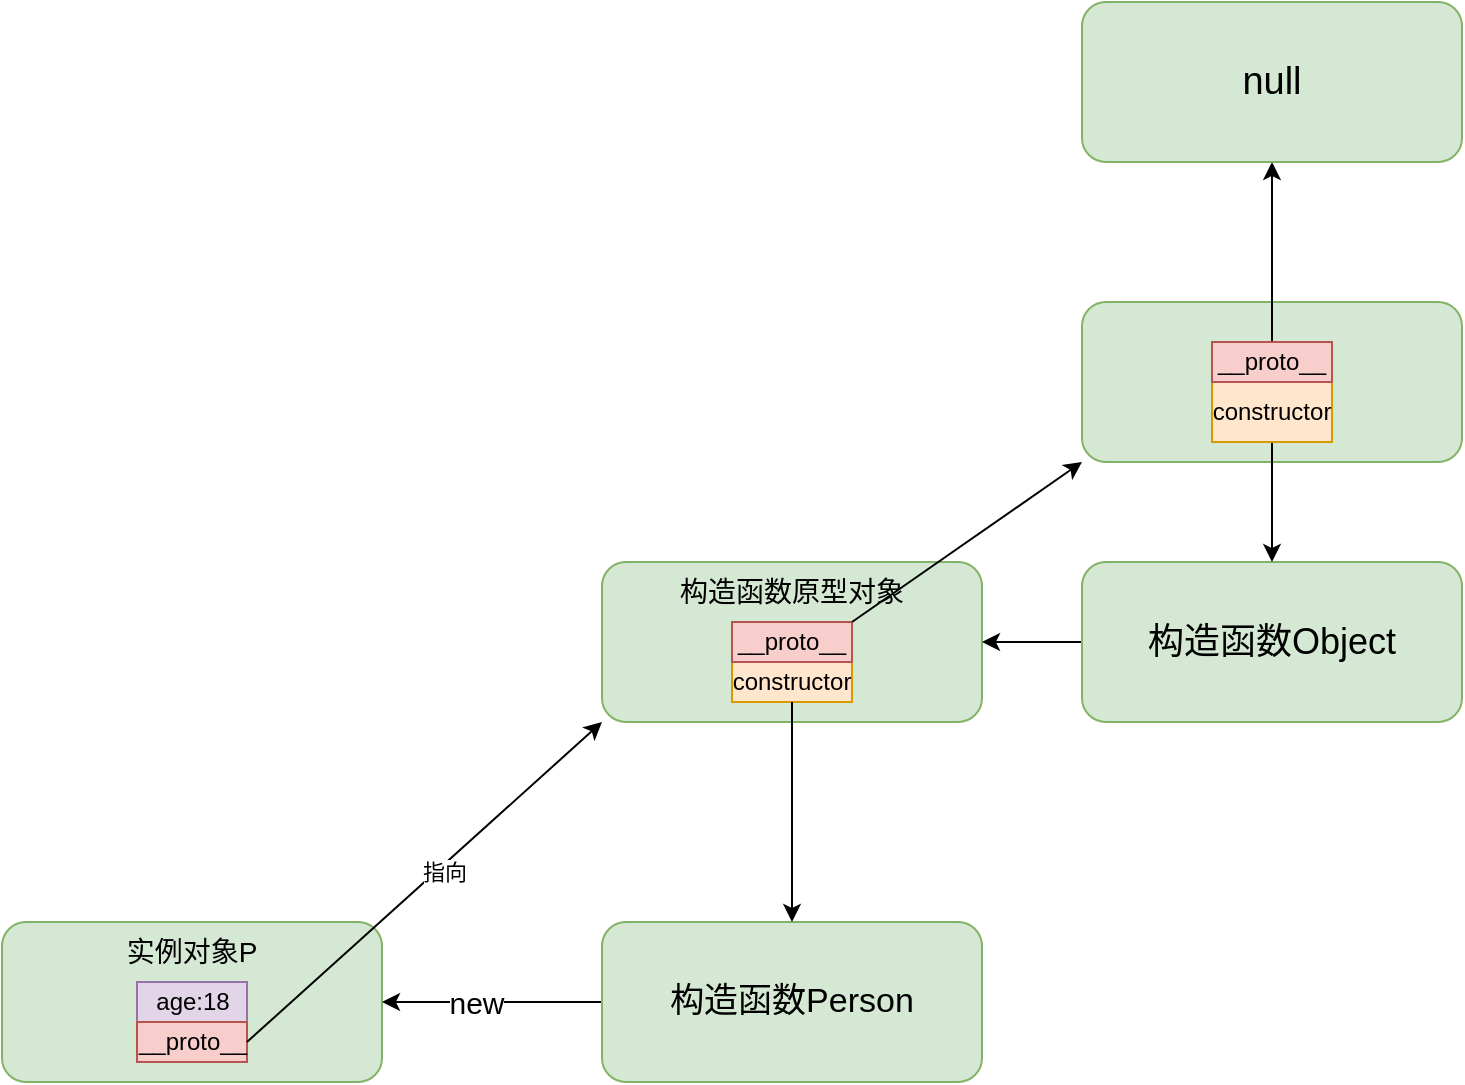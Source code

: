 <mxfile version="20.5.3" type="embed"><diagram id="Ed7ZIexu5s1mp6d3kqyb" name="Page-1"><mxGraphModel dx="1507" dy="941" grid="1" gridSize="10" guides="1" tooltips="1" connect="1" arrows="1" fold="1" page="1" pageScale="1" pageWidth="827" pageHeight="1169" math="0" shadow="0"><root><mxCell id="0"/><mxCell id="1" parent="0"/><mxCell id="24" value="&lt;font style=&quot;font-size: 14px;&quot;&gt;实例对象P&lt;/font&gt;" style="rounded=1;whiteSpace=wrap;html=1;verticalAlign=top;fillColor=#d5e8d4;strokeColor=#82b366;" vertex="1" parent="1"><mxGeometry x="40" y="490" width="190" height="80" as="geometry"/></mxCell><mxCell id="25" value="age:18" style="text;html=1;strokeColor=#9673a6;fillColor=#e1d5e7;align=center;verticalAlign=middle;whiteSpace=wrap;rounded=0;" vertex="1" parent="1"><mxGeometry x="107.5" y="520" width="55" height="20" as="geometry"/></mxCell><mxCell id="26" value="__proto__" style="text;html=1;strokeColor=#b85450;fillColor=#f8cecc;align=center;verticalAlign=middle;whiteSpace=wrap;rounded=0;" vertex="1" parent="1"><mxGeometry x="107.5" y="540" width="55" height="20" as="geometry"/></mxCell><mxCell id="27" style="edgeStyle=orthogonalEdgeStyle;rounded=0;orthogonalLoop=1;jettySize=auto;html=1;exitX=0;exitY=0.5;exitDx=0;exitDy=0;entryX=1;entryY=0.5;entryDx=0;entryDy=0;strokeWidth=1;" edge="1" parent="1" source="29" target="24"><mxGeometry relative="1" as="geometry"><Array as="points"><mxPoint x="290" y="530"/><mxPoint x="290" y="530"/></Array></mxGeometry></mxCell><mxCell id="28" value="&lt;font style=&quot;font-size: 15px;&quot;&gt;new&lt;/font&gt;" style="edgeLabel;html=1;align=center;verticalAlign=middle;resizable=0;points=[];" vertex="1" connectable="0" parent="27"><mxGeometry x="0.144" y="14" relative="1" as="geometry"><mxPoint y="-14" as="offset"/></mxGeometry></mxCell><mxCell id="29" value="&lt;font style=&quot;font-size: 17px;&quot;&gt;构造函数Person&lt;/font&gt;" style="rounded=1;whiteSpace=wrap;html=1;verticalAlign=middle;fillColor=#d5e8d4;strokeColor=#82b366;" vertex="1" parent="1"><mxGeometry x="340" y="490" width="190" height="80" as="geometry"/></mxCell><mxCell id="30" value="&lt;font style=&quot;font-size: 14px;&quot;&gt;构造函数原型对象&lt;/font&gt;" style="rounded=1;whiteSpace=wrap;html=1;verticalAlign=top;fillColor=#d5e8d4;strokeColor=#82b366;" vertex="1" parent="1"><mxGeometry x="340" y="310" width="190" height="80" as="geometry"/></mxCell><mxCell id="31" value="" style="endArrow=classic;html=1;rounded=0;exitX=1;exitY=0.5;exitDx=0;exitDy=0;entryX=0;entryY=1;entryDx=0;entryDy=0;" edge="1" parent="1" source="26" target="30"><mxGeometry width="50" height="50" relative="1" as="geometry"><mxPoint x="280" y="440" as="sourcePoint"/><mxPoint x="330" y="390" as="targetPoint"/></mxGeometry></mxCell><mxCell id="32" value="指向" style="edgeLabel;html=1;align=center;verticalAlign=middle;resizable=0;points=[];" vertex="1" connectable="0" parent="31"><mxGeometry x="0.09" y="-2" relative="1" as="geometry"><mxPoint as="offset"/></mxGeometry></mxCell><mxCell id="33" value="constructor" style="text;html=1;strokeColor=#d79b00;fillColor=#ffe6cc;align=center;verticalAlign=middle;whiteSpace=wrap;rounded=0;" vertex="1" parent="1"><mxGeometry x="405" y="360" width="60" height="20" as="geometry"/></mxCell><mxCell id="34" value="" style="endArrow=classic;html=1;rounded=0;exitX=0.5;exitY=1;exitDx=0;exitDy=0;" edge="1" parent="1" source="33" target="29"><mxGeometry width="50" height="50" relative="1" as="geometry"><mxPoint x="400" y="340" as="sourcePoint"/><mxPoint x="450" y="290" as="targetPoint"/></mxGeometry></mxCell><mxCell id="35" value="__proto__" style="text;html=1;strokeColor=#b85450;fillColor=#f8cecc;align=center;verticalAlign=middle;whiteSpace=wrap;rounded=0;" vertex="1" parent="1"><mxGeometry x="405" y="340" width="60" height="20" as="geometry"/></mxCell><mxCell id="36" value="" style="endArrow=classic;html=1;rounded=0;exitX=1;exitY=0;exitDx=0;exitDy=0;entryX=0;entryY=1;entryDx=0;entryDy=0;" edge="1" parent="1" source="35" target="39"><mxGeometry width="50" height="50" relative="1" as="geometry"><mxPoint x="560" y="220" as="sourcePoint"/><mxPoint x="630" y="190" as="targetPoint"/></mxGeometry></mxCell><mxCell id="37" style="edgeStyle=orthogonalEdgeStyle;rounded=0;orthogonalLoop=1;jettySize=auto;html=1;exitX=0;exitY=0.5;exitDx=0;exitDy=0;entryX=1;entryY=0.5;entryDx=0;entryDy=0;" edge="1" parent="1" source="38" target="30"><mxGeometry relative="1" as="geometry"/></mxCell><mxCell id="38" value="&lt;font style=&quot;font-size: 18px;&quot;&gt;构造函数Object&lt;/font&gt;" style="rounded=1;whiteSpace=wrap;html=1;verticalAlign=middle;fillColor=#d5e8d4;strokeColor=#82b366;" vertex="1" parent="1"><mxGeometry x="580" y="310" width="190" height="80" as="geometry"/></mxCell><mxCell id="39" value="" style="rounded=1;whiteSpace=wrap;html=1;verticalAlign=middle;fillColor=#d5e8d4;strokeColor=#82b366;" vertex="1" parent="1"><mxGeometry x="580" y="180" width="190" height="80" as="geometry"/></mxCell><mxCell id="40" style="edgeStyle=orthogonalEdgeStyle;rounded=0;orthogonalLoop=1;jettySize=auto;html=1;exitX=0.5;exitY=1;exitDx=0;exitDy=0;entryX=0.5;entryY=0;entryDx=0;entryDy=0;" edge="1" parent="1" source="41" target="38"><mxGeometry relative="1" as="geometry"/></mxCell><mxCell id="41" value="constructor" style="text;html=1;strokeColor=#d79b00;fillColor=#ffe6cc;align=center;verticalAlign=middle;whiteSpace=wrap;rounded=0;" vertex="1" parent="1"><mxGeometry x="645" y="220" width="60" height="30" as="geometry"/></mxCell><mxCell id="42" style="edgeStyle=orthogonalEdgeStyle;rounded=0;orthogonalLoop=1;jettySize=auto;html=1;exitX=0.5;exitY=0;exitDx=0;exitDy=0;entryX=0.5;entryY=1;entryDx=0;entryDy=0;" edge="1" parent="1" source="43" target="44"><mxGeometry relative="1" as="geometry"/></mxCell><mxCell id="43" value="__proto__" style="text;html=1;strokeColor=#b85450;fillColor=#f8cecc;align=center;verticalAlign=middle;whiteSpace=wrap;rounded=0;" vertex="1" parent="1"><mxGeometry x="645" y="200" width="60" height="20" as="geometry"/></mxCell><mxCell id="44" value="&lt;font style=&quot;font-size: 19px;&quot;&gt;null&lt;/font&gt;" style="rounded=1;whiteSpace=wrap;html=1;verticalAlign=middle;fillColor=#d5e8d4;strokeColor=#82b366;" vertex="1" parent="1"><mxGeometry x="580" y="30" width="190" height="80" as="geometry"/></mxCell></root></mxGraphModel></diagram></mxfile>